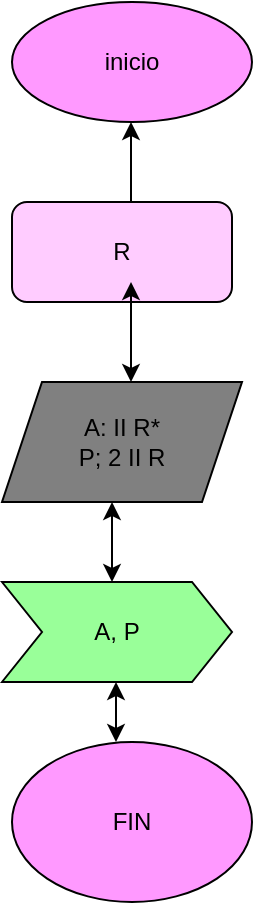 <mxfile>
    <diagram id="U3KHBl319MZRdaSGzsXP" name="Página-1">
        <mxGraphModel dx="576" dy="411" grid="1" gridSize="10" guides="1" tooltips="1" connect="1" arrows="1" fold="1" page="1" pageScale="1" pageWidth="827" pageHeight="1169" math="0" shadow="0">
            <root>
                <mxCell id="0"/>
                <mxCell id="1" parent="0"/>
                <mxCell id="2" value="inicio" style="ellipse;whiteSpace=wrap;html=1;fillColor=#FF99FF;" parent="1" vertex="1">
                    <mxGeometry x="240" width="120" height="60" as="geometry"/>
                </mxCell>
                <mxCell id="3" value="" style="endArrow=classic;startArrow=classic;html=1;" parent="1" edge="1">
                    <mxGeometry width="50" height="50" relative="1" as="geometry">
                        <mxPoint x="299.5" y="110" as="sourcePoint"/>
                        <mxPoint x="299.5" y="60" as="targetPoint"/>
                        <Array as="points">
                            <mxPoint x="299.5" y="60"/>
                        </Array>
                    </mxGeometry>
                </mxCell>
                <mxCell id="4" value="R" style="rounded=1;whiteSpace=wrap;html=1;fillColor=#FFCCFF;" parent="1" vertex="1">
                    <mxGeometry x="240" y="100" width="110" height="50" as="geometry"/>
                </mxCell>
                <mxCell id="5" value="" style="endArrow=classic;startArrow=classic;html=1;" parent="1" edge="1">
                    <mxGeometry width="50" height="50" relative="1" as="geometry">
                        <mxPoint x="299.5" y="190" as="sourcePoint"/>
                        <mxPoint x="299.5" y="140" as="targetPoint"/>
                    </mxGeometry>
                </mxCell>
                <mxCell id="6" value="A: II R*&lt;br&gt;P; 2 II R" style="shape=parallelogram;perimeter=parallelogramPerimeter;whiteSpace=wrap;html=1;fixedSize=1;fillColor=#808080;" parent="1" vertex="1">
                    <mxGeometry x="235" y="190" width="120" height="60" as="geometry"/>
                </mxCell>
                <mxCell id="7" value="A, P" style="shape=step;perimeter=stepPerimeter;whiteSpace=wrap;html=1;fixedSize=1;fillColor=#99FF99;" parent="1" vertex="1">
                    <mxGeometry x="235" y="290" width="115" height="50" as="geometry"/>
                </mxCell>
                <mxCell id="8" value="" style="endArrow=classic;startArrow=classic;html=1;" parent="1" edge="1">
                    <mxGeometry width="50" height="50" relative="1" as="geometry">
                        <mxPoint x="290" y="250" as="sourcePoint"/>
                        <mxPoint x="290" y="290" as="targetPoint"/>
                    </mxGeometry>
                </mxCell>
                <mxCell id="9" value="" style="endArrow=classic;startArrow=classic;html=1;" parent="1" edge="1">
                    <mxGeometry width="50" height="50" relative="1" as="geometry">
                        <mxPoint x="292" y="370" as="sourcePoint"/>
                        <mxPoint x="292" y="340" as="targetPoint"/>
                    </mxGeometry>
                </mxCell>
                <mxCell id="10" value="FIN" style="ellipse;whiteSpace=wrap;html=1;fillColor=#FF99FF;" vertex="1" parent="1">
                    <mxGeometry x="240" y="370" width="120" height="80" as="geometry"/>
                </mxCell>
            </root>
        </mxGraphModel>
    </diagram>
</mxfile>